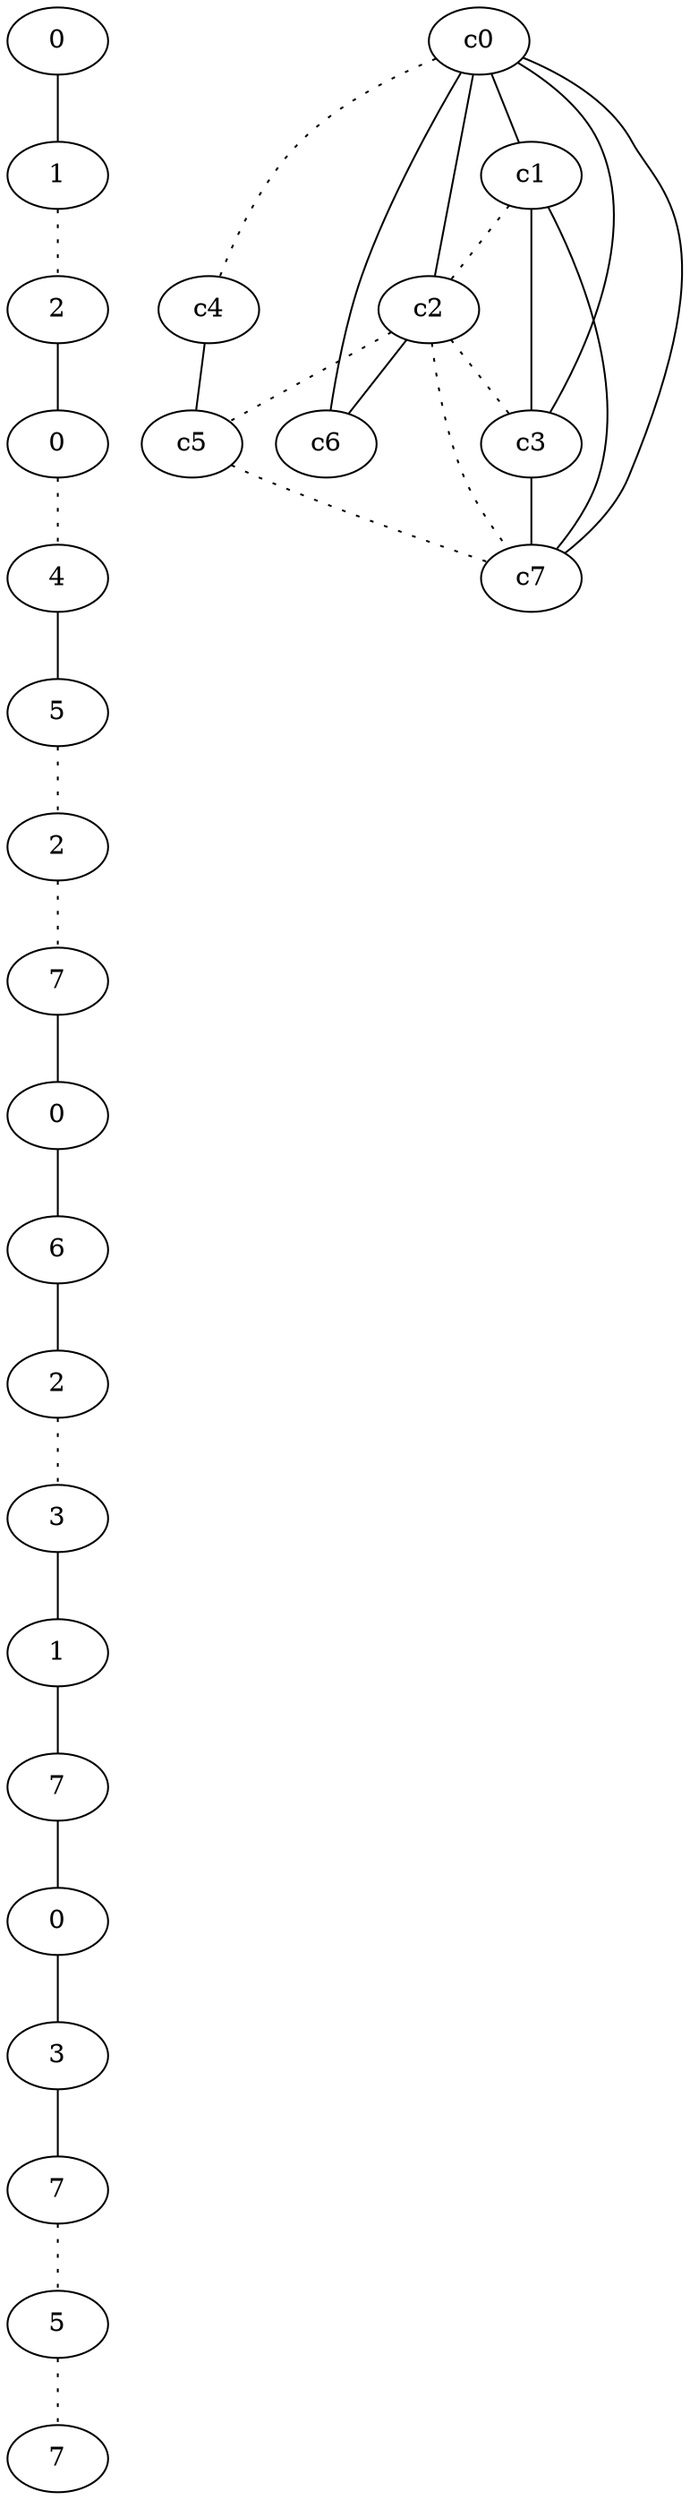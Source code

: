 graph {
a0[label=0];
a1[label=1];
a2[label=2];
a3[label=0];
a4[label=4];
a5[label=5];
a6[label=2];
a7[label=7];
a8[label=0];
a9[label=6];
a10[label=2];
a11[label=3];
a12[label=1];
a13[label=7];
a14[label=0];
a15[label=3];
a16[label=7];
a17[label=5];
a18[label=7];
a0 -- a1;
a1 -- a2 [style=dotted];
a2 -- a3;
a3 -- a4 [style=dotted];
a4 -- a5;
a5 -- a6 [style=dotted];
a6 -- a7 [style=dotted];
a7 -- a8;
a8 -- a9;
a9 -- a10;
a10 -- a11 [style=dotted];
a11 -- a12;
a12 -- a13;
a13 -- a14;
a14 -- a15;
a15 -- a16;
a16 -- a17 [style=dotted];
a17 -- a18 [style=dotted];
c0 -- c1;
c0 -- c2;
c0 -- c3;
c0 -- c4 [style=dotted];
c0 -- c6;
c0 -- c7;
c1 -- c2 [style=dotted];
c1 -- c3;
c1 -- c7;
c2 -- c3 [style=dotted];
c2 -- c5 [style=dotted];
c2 -- c6;
c2 -- c7 [style=dotted];
c3 -- c7;
c4 -- c5;
c5 -- c7 [style=dotted];
}
